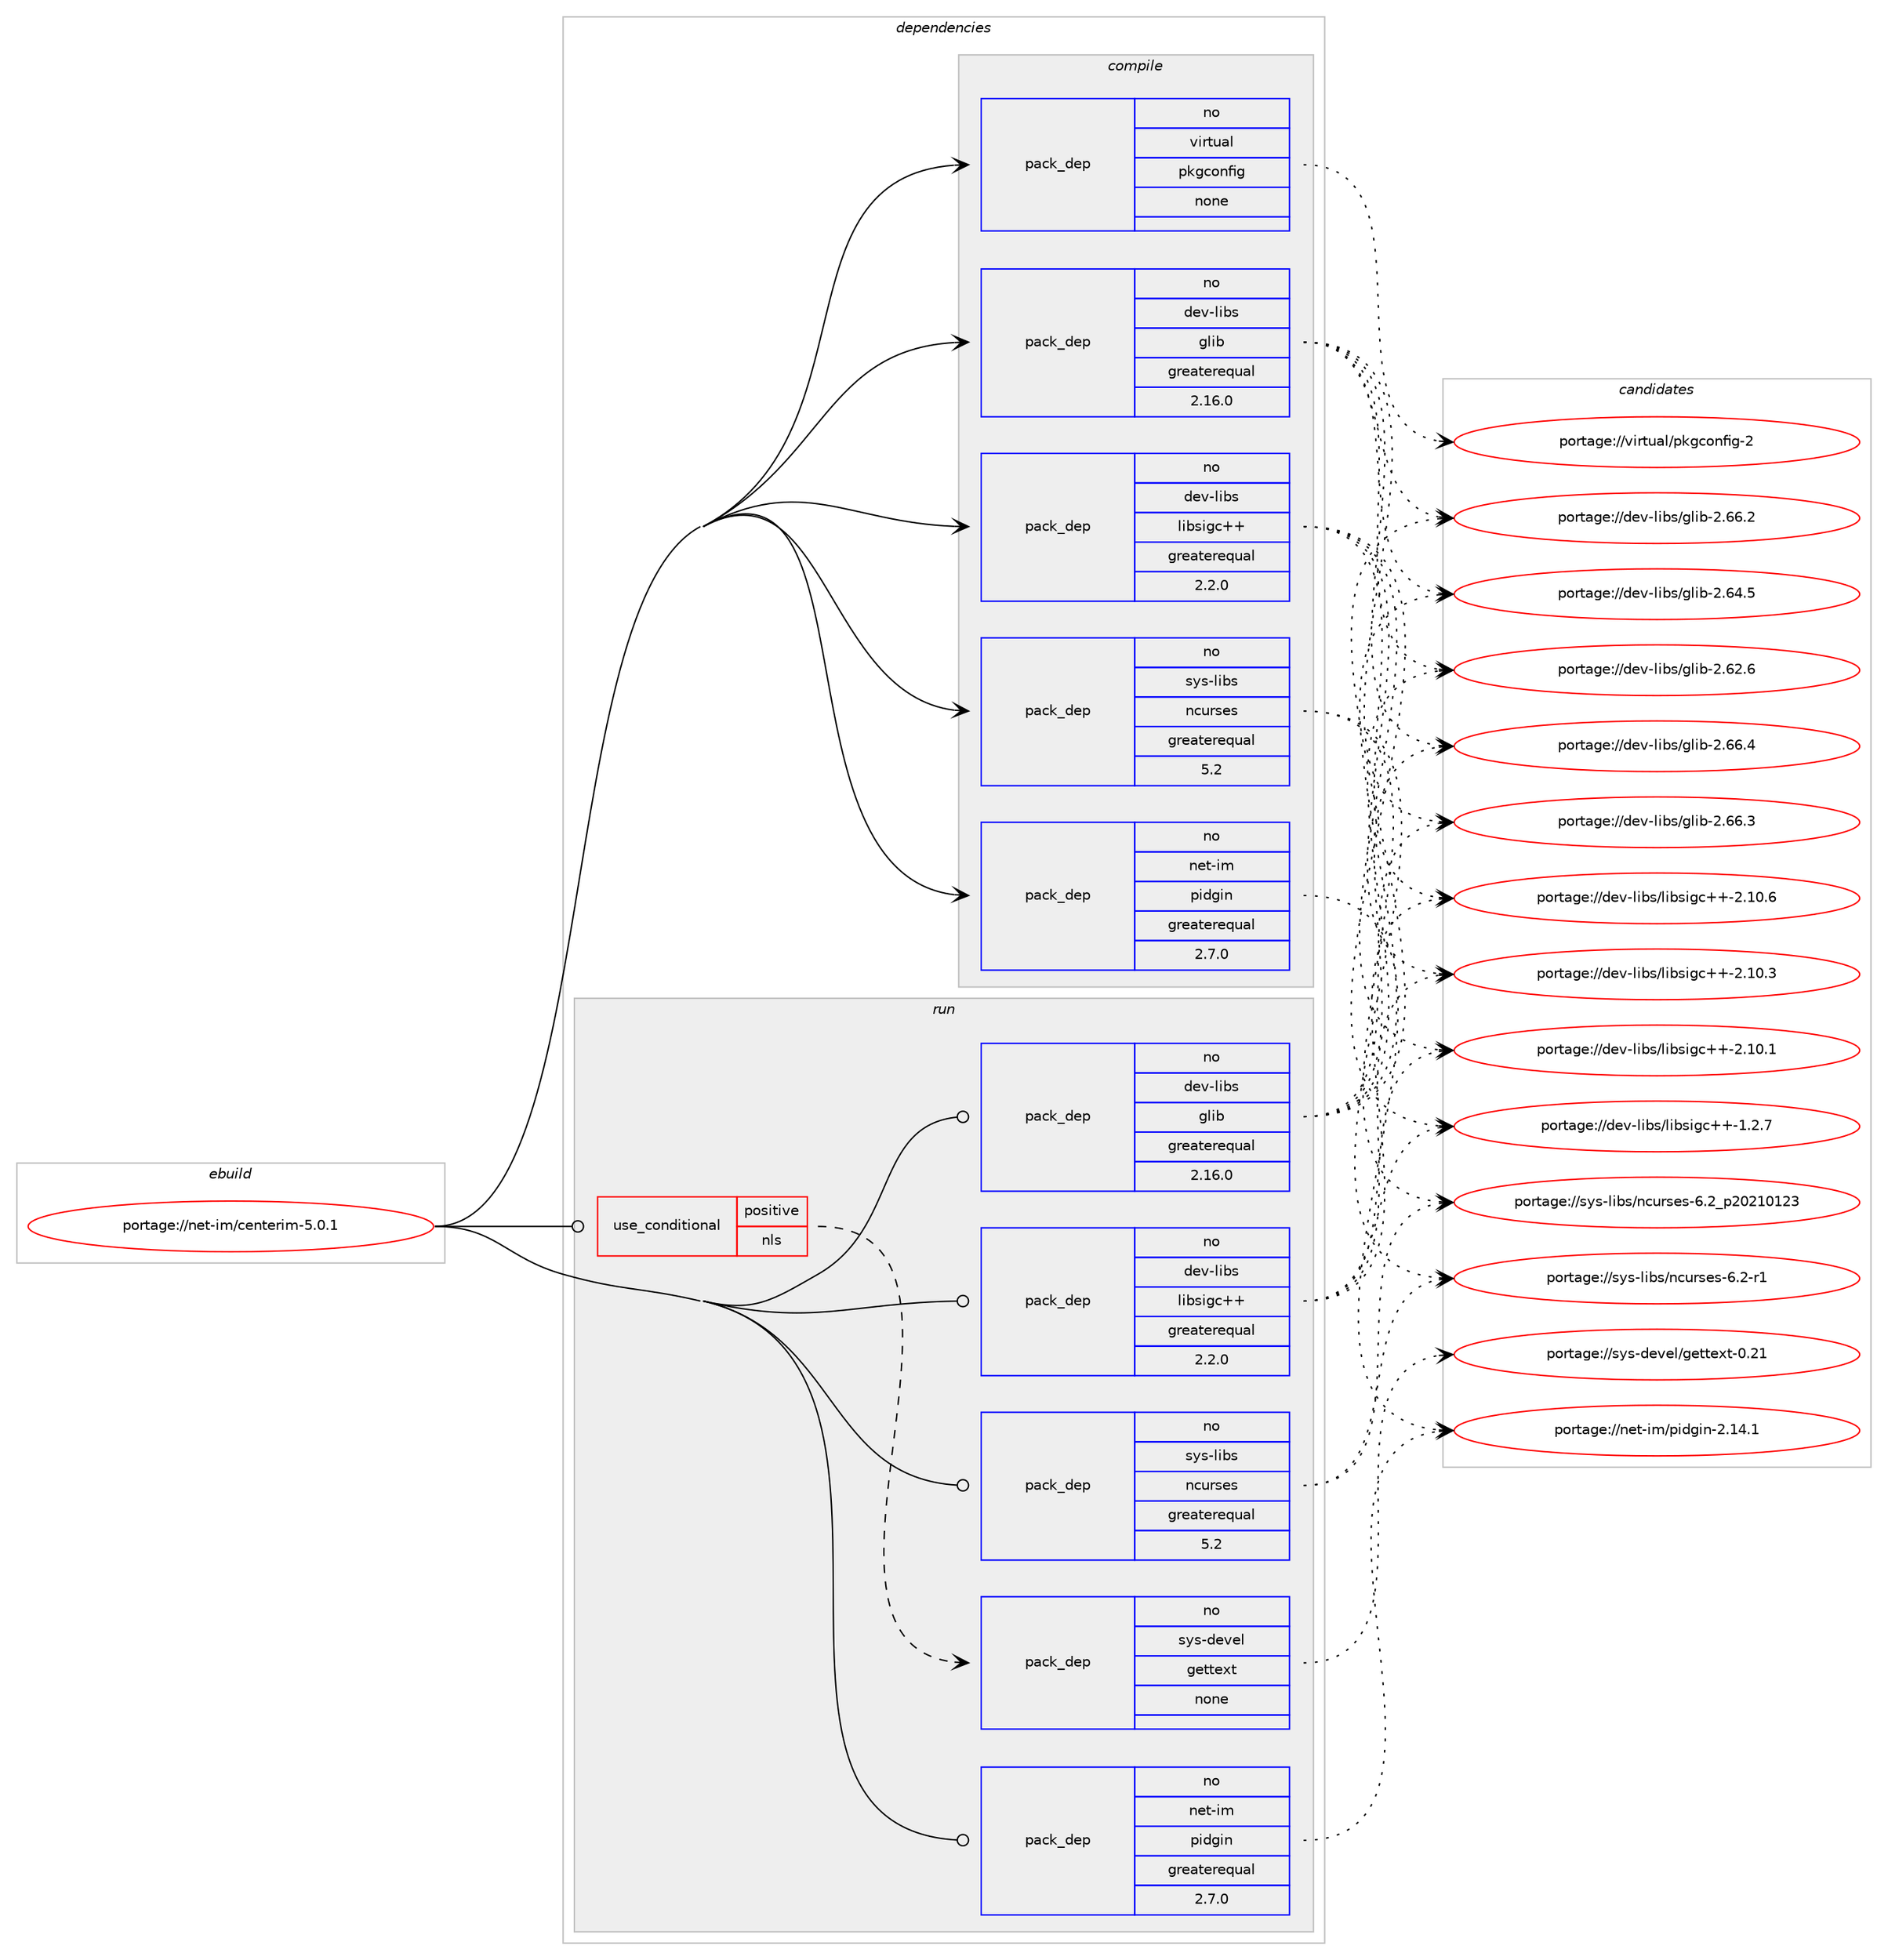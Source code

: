 digraph prolog {

# *************
# Graph options
# *************

newrank=true;
concentrate=true;
compound=true;
graph [rankdir=LR,fontname=Helvetica,fontsize=10,ranksep=1.5];#, ranksep=2.5, nodesep=0.2];
edge  [arrowhead=vee];
node  [fontname=Helvetica,fontsize=10];

# **********
# The ebuild
# **********

subgraph cluster_leftcol {
color=gray;
rank=same;
label=<<i>ebuild</i>>;
id [label="portage://net-im/centerim-5.0.1", color=red, width=4, href="../net-im/centerim-5.0.1.svg"];
}

# ****************
# The dependencies
# ****************

subgraph cluster_midcol {
color=gray;
label=<<i>dependencies</i>>;
subgraph cluster_compile {
fillcolor="#eeeeee";
style=filled;
label=<<i>compile</i>>;
subgraph pack19951 {
dependency29089 [label=<<TABLE BORDER="0" CELLBORDER="1" CELLSPACING="0" CELLPADDING="4" WIDTH="220"><TR><TD ROWSPAN="6" CELLPADDING="30">pack_dep</TD></TR><TR><TD WIDTH="110">no</TD></TR><TR><TD>dev-libs</TD></TR><TR><TD>glib</TD></TR><TR><TD>greaterequal</TD></TR><TR><TD>2.16.0</TD></TR></TABLE>>, shape=none, color=blue];
}
id:e -> dependency29089:w [weight=20,style="solid",arrowhead="vee"];
subgraph pack19952 {
dependency29090 [label=<<TABLE BORDER="0" CELLBORDER="1" CELLSPACING="0" CELLPADDING="4" WIDTH="220"><TR><TD ROWSPAN="6" CELLPADDING="30">pack_dep</TD></TR><TR><TD WIDTH="110">no</TD></TR><TR><TD>dev-libs</TD></TR><TR><TD>libsigc++</TD></TR><TR><TD>greaterequal</TD></TR><TR><TD>2.2.0</TD></TR></TABLE>>, shape=none, color=blue];
}
id:e -> dependency29090:w [weight=20,style="solid",arrowhead="vee"];
subgraph pack19953 {
dependency29091 [label=<<TABLE BORDER="0" CELLBORDER="1" CELLSPACING="0" CELLPADDING="4" WIDTH="220"><TR><TD ROWSPAN="6" CELLPADDING="30">pack_dep</TD></TR><TR><TD WIDTH="110">no</TD></TR><TR><TD>net-im</TD></TR><TR><TD>pidgin</TD></TR><TR><TD>greaterequal</TD></TR><TR><TD>2.7.0</TD></TR></TABLE>>, shape=none, color=blue];
}
id:e -> dependency29091:w [weight=20,style="solid",arrowhead="vee"];
subgraph pack19954 {
dependency29092 [label=<<TABLE BORDER="0" CELLBORDER="1" CELLSPACING="0" CELLPADDING="4" WIDTH="220"><TR><TD ROWSPAN="6" CELLPADDING="30">pack_dep</TD></TR><TR><TD WIDTH="110">no</TD></TR><TR><TD>sys-libs</TD></TR><TR><TD>ncurses</TD></TR><TR><TD>greaterequal</TD></TR><TR><TD>5.2</TD></TR></TABLE>>, shape=none, color=blue];
}
id:e -> dependency29092:w [weight=20,style="solid",arrowhead="vee"];
subgraph pack19955 {
dependency29093 [label=<<TABLE BORDER="0" CELLBORDER="1" CELLSPACING="0" CELLPADDING="4" WIDTH="220"><TR><TD ROWSPAN="6" CELLPADDING="30">pack_dep</TD></TR><TR><TD WIDTH="110">no</TD></TR><TR><TD>virtual</TD></TR><TR><TD>pkgconfig</TD></TR><TR><TD>none</TD></TR><TR><TD></TD></TR></TABLE>>, shape=none, color=blue];
}
id:e -> dependency29093:w [weight=20,style="solid",arrowhead="vee"];
}
subgraph cluster_compileandrun {
fillcolor="#eeeeee";
style=filled;
label=<<i>compile and run</i>>;
}
subgraph cluster_run {
fillcolor="#eeeeee";
style=filled;
label=<<i>run</i>>;
subgraph cond8882 {
dependency29094 [label=<<TABLE BORDER="0" CELLBORDER="1" CELLSPACING="0" CELLPADDING="4"><TR><TD ROWSPAN="3" CELLPADDING="10">use_conditional</TD></TR><TR><TD>positive</TD></TR><TR><TD>nls</TD></TR></TABLE>>, shape=none, color=red];
subgraph pack19956 {
dependency29095 [label=<<TABLE BORDER="0" CELLBORDER="1" CELLSPACING="0" CELLPADDING="4" WIDTH="220"><TR><TD ROWSPAN="6" CELLPADDING="30">pack_dep</TD></TR><TR><TD WIDTH="110">no</TD></TR><TR><TD>sys-devel</TD></TR><TR><TD>gettext</TD></TR><TR><TD>none</TD></TR><TR><TD></TD></TR></TABLE>>, shape=none, color=blue];
}
dependency29094:e -> dependency29095:w [weight=20,style="dashed",arrowhead="vee"];
}
id:e -> dependency29094:w [weight=20,style="solid",arrowhead="odot"];
subgraph pack19957 {
dependency29096 [label=<<TABLE BORDER="0" CELLBORDER="1" CELLSPACING="0" CELLPADDING="4" WIDTH="220"><TR><TD ROWSPAN="6" CELLPADDING="30">pack_dep</TD></TR><TR><TD WIDTH="110">no</TD></TR><TR><TD>dev-libs</TD></TR><TR><TD>glib</TD></TR><TR><TD>greaterequal</TD></TR><TR><TD>2.16.0</TD></TR></TABLE>>, shape=none, color=blue];
}
id:e -> dependency29096:w [weight=20,style="solid",arrowhead="odot"];
subgraph pack19958 {
dependency29097 [label=<<TABLE BORDER="0" CELLBORDER="1" CELLSPACING="0" CELLPADDING="4" WIDTH="220"><TR><TD ROWSPAN="6" CELLPADDING="30">pack_dep</TD></TR><TR><TD WIDTH="110">no</TD></TR><TR><TD>dev-libs</TD></TR><TR><TD>libsigc++</TD></TR><TR><TD>greaterequal</TD></TR><TR><TD>2.2.0</TD></TR></TABLE>>, shape=none, color=blue];
}
id:e -> dependency29097:w [weight=20,style="solid",arrowhead="odot"];
subgraph pack19959 {
dependency29098 [label=<<TABLE BORDER="0" CELLBORDER="1" CELLSPACING="0" CELLPADDING="4" WIDTH="220"><TR><TD ROWSPAN="6" CELLPADDING="30">pack_dep</TD></TR><TR><TD WIDTH="110">no</TD></TR><TR><TD>net-im</TD></TR><TR><TD>pidgin</TD></TR><TR><TD>greaterequal</TD></TR><TR><TD>2.7.0</TD></TR></TABLE>>, shape=none, color=blue];
}
id:e -> dependency29098:w [weight=20,style="solid",arrowhead="odot"];
subgraph pack19960 {
dependency29099 [label=<<TABLE BORDER="0" CELLBORDER="1" CELLSPACING="0" CELLPADDING="4" WIDTH="220"><TR><TD ROWSPAN="6" CELLPADDING="30">pack_dep</TD></TR><TR><TD WIDTH="110">no</TD></TR><TR><TD>sys-libs</TD></TR><TR><TD>ncurses</TD></TR><TR><TD>greaterequal</TD></TR><TR><TD>5.2</TD></TR></TABLE>>, shape=none, color=blue];
}
id:e -> dependency29099:w [weight=20,style="solid",arrowhead="odot"];
}
}

# **************
# The candidates
# **************

subgraph cluster_choices {
rank=same;
color=gray;
label=<<i>candidates</i>>;

subgraph choice19951 {
color=black;
nodesep=1;
choice1001011184510810598115471031081059845504654544652 [label="portage://dev-libs/glib-2.66.4", color=red, width=4,href="../dev-libs/glib-2.66.4.svg"];
choice1001011184510810598115471031081059845504654544651 [label="portage://dev-libs/glib-2.66.3", color=red, width=4,href="../dev-libs/glib-2.66.3.svg"];
choice1001011184510810598115471031081059845504654544650 [label="portage://dev-libs/glib-2.66.2", color=red, width=4,href="../dev-libs/glib-2.66.2.svg"];
choice1001011184510810598115471031081059845504654524653 [label="portage://dev-libs/glib-2.64.5", color=red, width=4,href="../dev-libs/glib-2.64.5.svg"];
choice1001011184510810598115471031081059845504654504654 [label="portage://dev-libs/glib-2.62.6", color=red, width=4,href="../dev-libs/glib-2.62.6.svg"];
dependency29089:e -> choice1001011184510810598115471031081059845504654544652:w [style=dotted,weight="100"];
dependency29089:e -> choice1001011184510810598115471031081059845504654544651:w [style=dotted,weight="100"];
dependency29089:e -> choice1001011184510810598115471031081059845504654544650:w [style=dotted,weight="100"];
dependency29089:e -> choice1001011184510810598115471031081059845504654524653:w [style=dotted,weight="100"];
dependency29089:e -> choice1001011184510810598115471031081059845504654504654:w [style=dotted,weight="100"];
}
subgraph choice19952 {
color=black;
nodesep=1;
choice1001011184510810598115471081059811510510399434345504649484654 [label="portage://dev-libs/libsigc++-2.10.6", color=red, width=4,href="../dev-libs/libsigc++-2.10.6.svg"];
choice1001011184510810598115471081059811510510399434345504649484651 [label="portage://dev-libs/libsigc++-2.10.3", color=red, width=4,href="../dev-libs/libsigc++-2.10.3.svg"];
choice1001011184510810598115471081059811510510399434345504649484649 [label="portage://dev-libs/libsigc++-2.10.1", color=red, width=4,href="../dev-libs/libsigc++-2.10.1.svg"];
choice10010111845108105981154710810598115105103994343454946504655 [label="portage://dev-libs/libsigc++-1.2.7", color=red, width=4,href="../dev-libs/libsigc++-1.2.7.svg"];
dependency29090:e -> choice1001011184510810598115471081059811510510399434345504649484654:w [style=dotted,weight="100"];
dependency29090:e -> choice1001011184510810598115471081059811510510399434345504649484651:w [style=dotted,weight="100"];
dependency29090:e -> choice1001011184510810598115471081059811510510399434345504649484649:w [style=dotted,weight="100"];
dependency29090:e -> choice10010111845108105981154710810598115105103994343454946504655:w [style=dotted,weight="100"];
}
subgraph choice19953 {
color=black;
nodesep=1;
choice110101116451051094711210510010310511045504649524649 [label="portage://net-im/pidgin-2.14.1", color=red, width=4,href="../net-im/pidgin-2.14.1.svg"];
dependency29091:e -> choice110101116451051094711210510010310511045504649524649:w [style=dotted,weight="100"];
}
subgraph choice19954 {
color=black;
nodesep=1;
choice1151211154510810598115471109911711411510111545544650951125048504948495051 [label="portage://sys-libs/ncurses-6.2_p20210123", color=red, width=4,href="../sys-libs/ncurses-6.2_p20210123.svg"];
choice11512111545108105981154711099117114115101115455446504511449 [label="portage://sys-libs/ncurses-6.2-r1", color=red, width=4,href="../sys-libs/ncurses-6.2-r1.svg"];
dependency29092:e -> choice1151211154510810598115471109911711411510111545544650951125048504948495051:w [style=dotted,weight="100"];
dependency29092:e -> choice11512111545108105981154711099117114115101115455446504511449:w [style=dotted,weight="100"];
}
subgraph choice19955 {
color=black;
nodesep=1;
choice1181051141161179710847112107103991111101021051034550 [label="portage://virtual/pkgconfig-2", color=red, width=4,href="../virtual/pkgconfig-2.svg"];
dependency29093:e -> choice1181051141161179710847112107103991111101021051034550:w [style=dotted,weight="100"];
}
subgraph choice19956 {
color=black;
nodesep=1;
choice11512111545100101118101108471031011161161011201164548465049 [label="portage://sys-devel/gettext-0.21", color=red, width=4,href="../sys-devel/gettext-0.21.svg"];
dependency29095:e -> choice11512111545100101118101108471031011161161011201164548465049:w [style=dotted,weight="100"];
}
subgraph choice19957 {
color=black;
nodesep=1;
choice1001011184510810598115471031081059845504654544652 [label="portage://dev-libs/glib-2.66.4", color=red, width=4,href="../dev-libs/glib-2.66.4.svg"];
choice1001011184510810598115471031081059845504654544651 [label="portage://dev-libs/glib-2.66.3", color=red, width=4,href="../dev-libs/glib-2.66.3.svg"];
choice1001011184510810598115471031081059845504654544650 [label="portage://dev-libs/glib-2.66.2", color=red, width=4,href="../dev-libs/glib-2.66.2.svg"];
choice1001011184510810598115471031081059845504654524653 [label="portage://dev-libs/glib-2.64.5", color=red, width=4,href="../dev-libs/glib-2.64.5.svg"];
choice1001011184510810598115471031081059845504654504654 [label="portage://dev-libs/glib-2.62.6", color=red, width=4,href="../dev-libs/glib-2.62.6.svg"];
dependency29096:e -> choice1001011184510810598115471031081059845504654544652:w [style=dotted,weight="100"];
dependency29096:e -> choice1001011184510810598115471031081059845504654544651:w [style=dotted,weight="100"];
dependency29096:e -> choice1001011184510810598115471031081059845504654544650:w [style=dotted,weight="100"];
dependency29096:e -> choice1001011184510810598115471031081059845504654524653:w [style=dotted,weight="100"];
dependency29096:e -> choice1001011184510810598115471031081059845504654504654:w [style=dotted,weight="100"];
}
subgraph choice19958 {
color=black;
nodesep=1;
choice1001011184510810598115471081059811510510399434345504649484654 [label="portage://dev-libs/libsigc++-2.10.6", color=red, width=4,href="../dev-libs/libsigc++-2.10.6.svg"];
choice1001011184510810598115471081059811510510399434345504649484651 [label="portage://dev-libs/libsigc++-2.10.3", color=red, width=4,href="../dev-libs/libsigc++-2.10.3.svg"];
choice1001011184510810598115471081059811510510399434345504649484649 [label="portage://dev-libs/libsigc++-2.10.1", color=red, width=4,href="../dev-libs/libsigc++-2.10.1.svg"];
choice10010111845108105981154710810598115105103994343454946504655 [label="portage://dev-libs/libsigc++-1.2.7", color=red, width=4,href="../dev-libs/libsigc++-1.2.7.svg"];
dependency29097:e -> choice1001011184510810598115471081059811510510399434345504649484654:w [style=dotted,weight="100"];
dependency29097:e -> choice1001011184510810598115471081059811510510399434345504649484651:w [style=dotted,weight="100"];
dependency29097:e -> choice1001011184510810598115471081059811510510399434345504649484649:w [style=dotted,weight="100"];
dependency29097:e -> choice10010111845108105981154710810598115105103994343454946504655:w [style=dotted,weight="100"];
}
subgraph choice19959 {
color=black;
nodesep=1;
choice110101116451051094711210510010310511045504649524649 [label="portage://net-im/pidgin-2.14.1", color=red, width=4,href="../net-im/pidgin-2.14.1.svg"];
dependency29098:e -> choice110101116451051094711210510010310511045504649524649:w [style=dotted,weight="100"];
}
subgraph choice19960 {
color=black;
nodesep=1;
choice1151211154510810598115471109911711411510111545544650951125048504948495051 [label="portage://sys-libs/ncurses-6.2_p20210123", color=red, width=4,href="../sys-libs/ncurses-6.2_p20210123.svg"];
choice11512111545108105981154711099117114115101115455446504511449 [label="portage://sys-libs/ncurses-6.2-r1", color=red, width=4,href="../sys-libs/ncurses-6.2-r1.svg"];
dependency29099:e -> choice1151211154510810598115471109911711411510111545544650951125048504948495051:w [style=dotted,weight="100"];
dependency29099:e -> choice11512111545108105981154711099117114115101115455446504511449:w [style=dotted,weight="100"];
}
}

}
